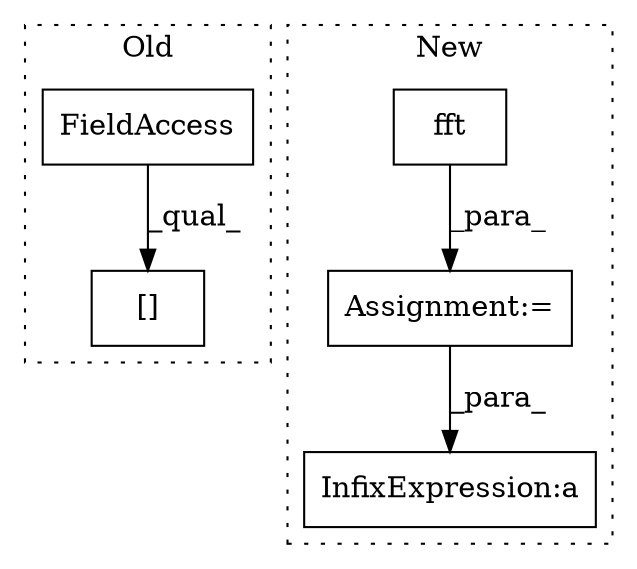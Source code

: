 digraph G {
subgraph cluster0 {
1 [label="[]" a="2" s="3261,3272" l="10,1" shape="box"];
3 [label="FieldAccess" a="22" s="3261" l="9" shape="box"];
label = "Old";
style="dotted";
}
subgraph cluster1 {
2 [label="fft" a="32" s="3461,3470" l="4,1" shape="box"];
4 [label="InfixExpression:a" a="27" s="3648" l="3" shape="box"];
5 [label="Assignment:=" a="7" s="3533" l="1" shape="box"];
label = "New";
style="dotted";
}
2 -> 5 [label="_para_"];
3 -> 1 [label="_qual_"];
5 -> 4 [label="_para_"];
}